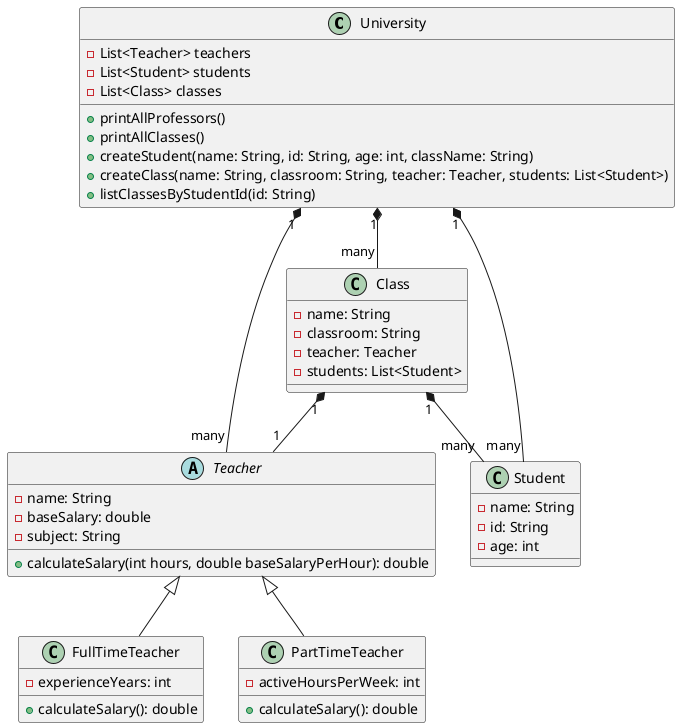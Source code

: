 @startuml
class University {
    -List<Teacher> teachers
    -List<Student> students
    -List<Class> classes
    +printAllProfessors()
    +printAllClasses()
    +createStudent(name: String, id: String, age: int, className: String)
    +createClass(name: String, classroom: String, teacher: Teacher, students: List<Student>)
    +listClassesByStudentId(id: String)
}

abstract class Teacher {
    -name: String
    -baseSalary: double
    -subject: String
    +calculateSalary(int hours, double baseSalaryPerHour): double

}

class FullTimeTeacher extends Teacher {
    -experienceYears: int
    +calculateSalary(): double
}

class PartTimeTeacher extends Teacher {
    -activeHoursPerWeek: int
    +calculateSalary(): double
}

class Student {
    -name: String
    -id: String
    -age: int
}

class Class {
    -name: String
    -classroom: String
    -teacher: Teacher
    -students: List<Student>
}

University "1" *-- "many" Teacher
University "1" *-- "many" Student
University "1" *-- "many" Class
Class "1" *-- "1" Teacher
Class "1" *-- "many" Student
@enduml